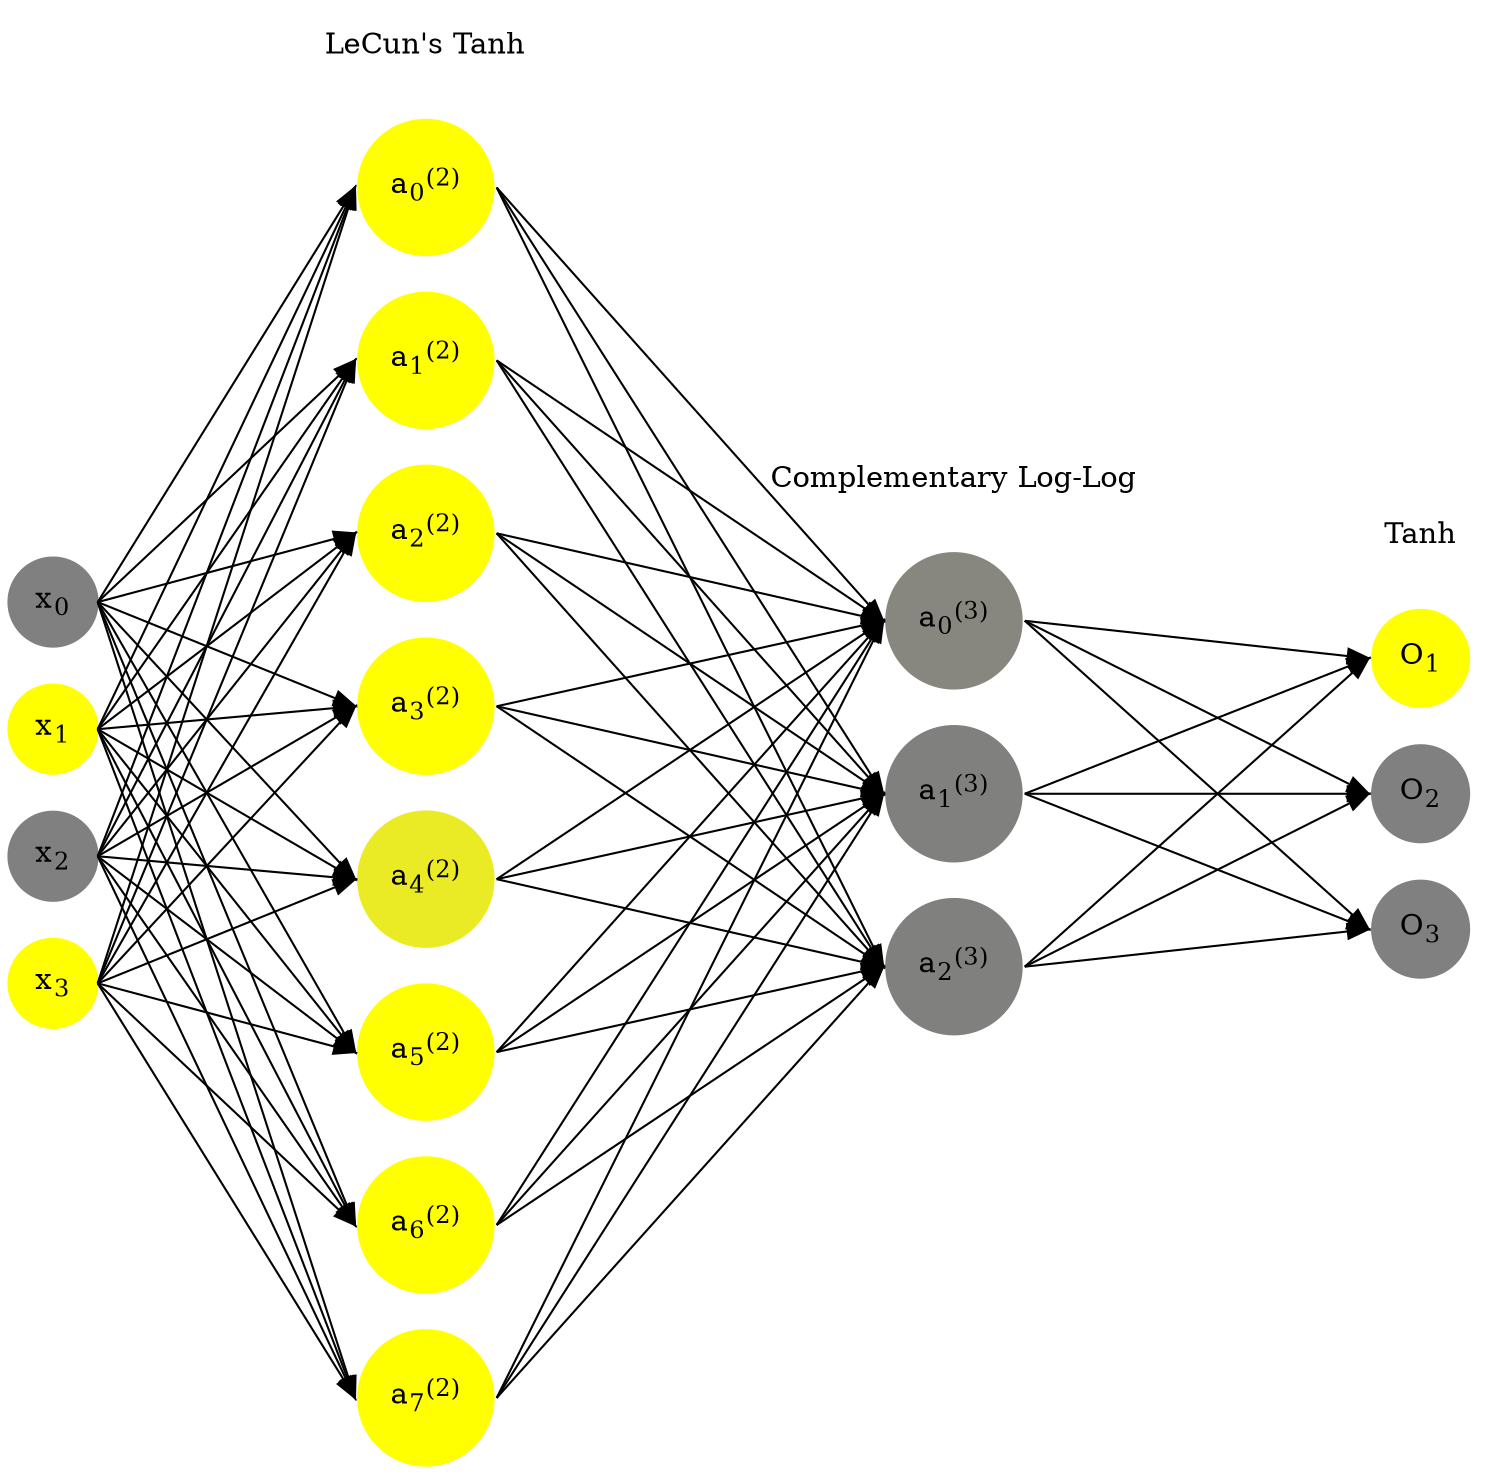 digraph G {
	rankdir = LR;
	splines=false;
	edge[style=invis];
	ranksep= 1.4;
	{
	node [shape=circle, color="0.1667, 0.0, 0.5", style=filled, fillcolor="0.1667, 0.0, 0.5"];
	x0 [label=<x<sub>0</sub>>];
	}
	{
	node [shape=circle, color="0.1667, 1.0, 1.0", style=filled, fillcolor="0.1667, 1.0, 1.0"];
	x1 [label=<x<sub>1</sub>>];
	}
	{
	node [shape=circle, color="0.1667, 0.0, 0.5", style=filled, fillcolor="0.1667, 0.0, 0.5"];
	x2 [label=<x<sub>2</sub>>];
	}
	{
	node [shape=circle, color="0.1667, 1.0, 1.0", style=filled, fillcolor="0.1667, 1.0, 1.0"];
	x3 [label=<x<sub>3</sub>>];
	}
	{
	node [shape=circle, color="0.1667, 1.453139, 1.226570", style=filled, fillcolor="0.1667, 1.453139, 1.226570"];
	a02 [label=<a<sub>0</sub><sup>(2)</sup>>];
	}
	{
	node [shape=circle, color="0.1667, 1.206746, 1.103373", style=filled, fillcolor="0.1667, 1.206746, 1.103373"];
	a12 [label=<a<sub>1</sub><sup>(2)</sup>>];
	}
	{
	node [shape=circle, color="0.1667, 1.487659, 1.243829", style=filled, fillcolor="0.1667, 1.487659, 1.243829"];
	a22 [label=<a<sub>2</sub><sup>(2)</sup>>];
	}
	{
	node [shape=circle, color="0.1667, 1.668630, 1.334315", style=filled, fillcolor="0.1667, 1.668630, 1.334315"];
	a32 [label=<a<sub>3</sub><sup>(2)</sup>>];
	}
	{
	node [shape=circle, color="0.1667, 0.841674, 0.920837", style=filled, fillcolor="0.1667, 0.841674, 0.920837"];
	a42 [label=<a<sub>4</sub><sup>(2)</sup>>];
	}
	{
	node [shape=circle, color="0.1667, 1.452939, 1.226470", style=filled, fillcolor="0.1667, 1.452939, 1.226470"];
	a52 [label=<a<sub>5</sub><sup>(2)</sup>>];
	}
	{
	node [shape=circle, color="0.1667, 1.635347, 1.317673", style=filled, fillcolor="0.1667, 1.635347, 1.317673"];
	a62 [label=<a<sub>6</sub><sup>(2)</sup>>];
	}
	{
	node [shape=circle, color="0.1667, 1.264829, 1.132414", style=filled, fillcolor="0.1667, 1.264829, 1.132414"];
	a72 [label=<a<sub>7</sub><sup>(2)</sup>>];
	}
	{
	node [shape=circle, color="0.1667, 0.058670, 0.529335", style=filled, fillcolor="0.1667, 0.058670, 0.529335"];
	a03 [label=<a<sub>0</sub><sup>(3)</sup>>];
	}
	{
	node [shape=circle, color="0.1667, 0.000074, 0.500037", style=filled, fillcolor="0.1667, 0.000074, 0.500037"];
	a13 [label=<a<sub>1</sub><sup>(3)</sup>>];
	}
	{
	node [shape=circle, color="0.1667, 0.000004, 0.500002", style=filled, fillcolor="0.1667, 0.000004, 0.500002"];
	a23 [label=<a<sub>2</sub><sup>(3)</sup>>];
	}
	{
	node [shape=circle, color="0.1667, 1.0, 1.0", style=filled, fillcolor="0.1667, 1.0, 1.0"];
	O1 [label=<O<sub>1</sub>>];
	}
	{
	node [shape=circle, color="0.1667, 0.0, 0.5", style=filled, fillcolor="0.1667, 0.0, 0.5"];
	O2 [label=<O<sub>2</sub>>];
	}
	{
	node [shape=circle, color="0.1667, 0.0, 0.5", style=filled, fillcolor="0.1667, 0.0, 0.5"];
	O3 [label=<O<sub>3</sub>>];
	}
	{
	rank=same;
	x0->x1->x2->x3;
	}
	{
	rank=same;
	a02->a12->a22->a32->a42->a52->a62->a72;
	}
	{
	rank=same;
	a03->a13->a23;
	}
	{
	rank=same;
	O1->O2->O3;
	}
	l1 [shape=plaintext,label="LeCun's Tanh"];
	l1->a02;
	{rank=same; l1;a02};
	l2 [shape=plaintext,label="Complementary Log-Log"];
	l2->a03;
	{rank=same; l2;a03};
	l3 [shape=plaintext,label="Tanh"];
	l3->O1;
	{rank=same; l3;O1};
edge[style=solid, tailport=e, headport=w];
	{x0;x1;x2;x3} -> {a02;a12;a22;a32;a42;a52;a62;a72};
	{a02;a12;a22;a32;a42;a52;a62;a72} -> {a03;a13;a23};
	{a03;a13;a23} -> {O1,O2,O3};
}